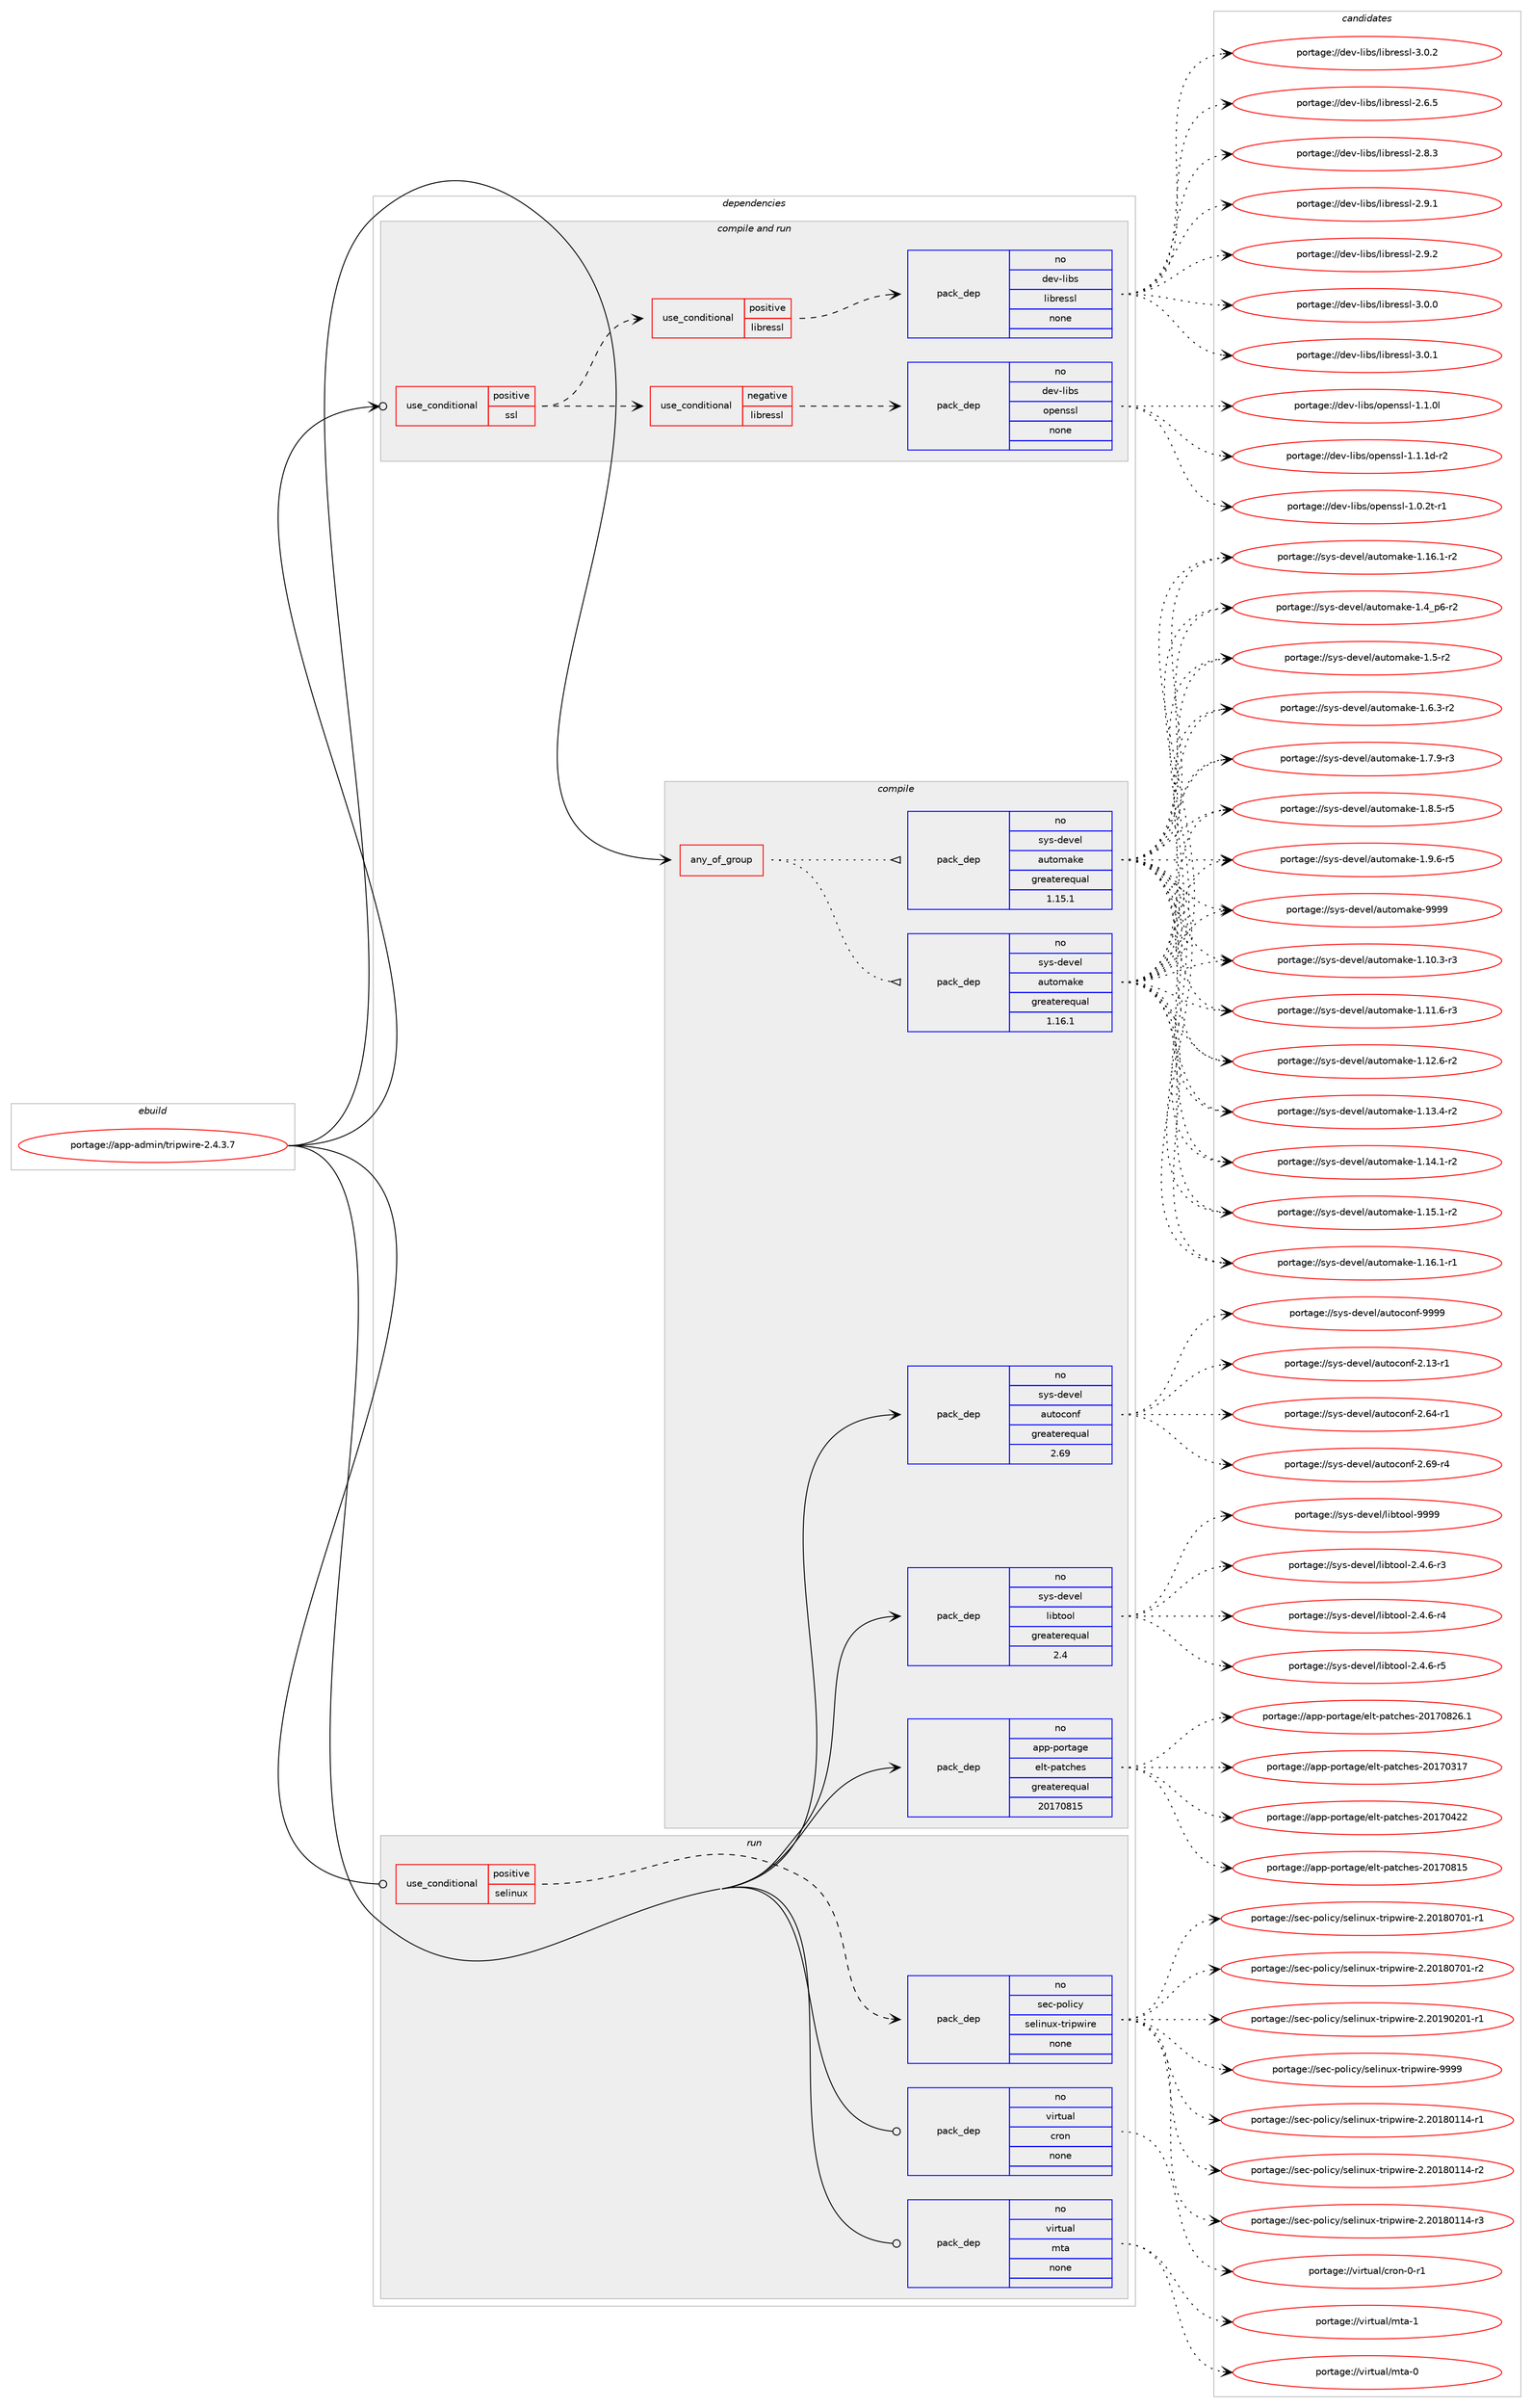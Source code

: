 digraph prolog {

# *************
# Graph options
# *************

newrank=true;
concentrate=true;
compound=true;
graph [rankdir=LR,fontname=Helvetica,fontsize=10,ranksep=1.5];#, ranksep=2.5, nodesep=0.2];
edge  [arrowhead=vee];
node  [fontname=Helvetica,fontsize=10];

# **********
# The ebuild
# **********

subgraph cluster_leftcol {
color=gray;
rank=same;
label=<<i>ebuild</i>>;
id [label="portage://app-admin/tripwire-2.4.3.7", color=red, width=4, href="../app-admin/tripwire-2.4.3.7.svg"];
}

# ****************
# The dependencies
# ****************

subgraph cluster_midcol {
color=gray;
label=<<i>dependencies</i>>;
subgraph cluster_compile {
fillcolor="#eeeeee";
style=filled;
label=<<i>compile</i>>;
subgraph any106 {
dependency7536 [label=<<TABLE BORDER="0" CELLBORDER="1" CELLSPACING="0" CELLPADDING="4"><TR><TD CELLPADDING="10">any_of_group</TD></TR></TABLE>>, shape=none, color=red];subgraph pack5462 {
dependency7537 [label=<<TABLE BORDER="0" CELLBORDER="1" CELLSPACING="0" CELLPADDING="4" WIDTH="220"><TR><TD ROWSPAN="6" CELLPADDING="30">pack_dep</TD></TR><TR><TD WIDTH="110">no</TD></TR><TR><TD>sys-devel</TD></TR><TR><TD>automake</TD></TR><TR><TD>greaterequal</TD></TR><TR><TD>1.16.1</TD></TR></TABLE>>, shape=none, color=blue];
}
dependency7536:e -> dependency7537:w [weight=20,style="dotted",arrowhead="oinv"];
subgraph pack5463 {
dependency7538 [label=<<TABLE BORDER="0" CELLBORDER="1" CELLSPACING="0" CELLPADDING="4" WIDTH="220"><TR><TD ROWSPAN="6" CELLPADDING="30">pack_dep</TD></TR><TR><TD WIDTH="110">no</TD></TR><TR><TD>sys-devel</TD></TR><TR><TD>automake</TD></TR><TR><TD>greaterequal</TD></TR><TR><TD>1.15.1</TD></TR></TABLE>>, shape=none, color=blue];
}
dependency7536:e -> dependency7538:w [weight=20,style="dotted",arrowhead="oinv"];
}
id:e -> dependency7536:w [weight=20,style="solid",arrowhead="vee"];
subgraph pack5464 {
dependency7539 [label=<<TABLE BORDER="0" CELLBORDER="1" CELLSPACING="0" CELLPADDING="4" WIDTH="220"><TR><TD ROWSPAN="6" CELLPADDING="30">pack_dep</TD></TR><TR><TD WIDTH="110">no</TD></TR><TR><TD>app-portage</TD></TR><TR><TD>elt-patches</TD></TR><TR><TD>greaterequal</TD></TR><TR><TD>20170815</TD></TR></TABLE>>, shape=none, color=blue];
}
id:e -> dependency7539:w [weight=20,style="solid",arrowhead="vee"];
subgraph pack5465 {
dependency7540 [label=<<TABLE BORDER="0" CELLBORDER="1" CELLSPACING="0" CELLPADDING="4" WIDTH="220"><TR><TD ROWSPAN="6" CELLPADDING="30">pack_dep</TD></TR><TR><TD WIDTH="110">no</TD></TR><TR><TD>sys-devel</TD></TR><TR><TD>autoconf</TD></TR><TR><TD>greaterequal</TD></TR><TR><TD>2.69</TD></TR></TABLE>>, shape=none, color=blue];
}
id:e -> dependency7540:w [weight=20,style="solid",arrowhead="vee"];
subgraph pack5466 {
dependency7541 [label=<<TABLE BORDER="0" CELLBORDER="1" CELLSPACING="0" CELLPADDING="4" WIDTH="220"><TR><TD ROWSPAN="6" CELLPADDING="30">pack_dep</TD></TR><TR><TD WIDTH="110">no</TD></TR><TR><TD>sys-devel</TD></TR><TR><TD>libtool</TD></TR><TR><TD>greaterequal</TD></TR><TR><TD>2.4</TD></TR></TABLE>>, shape=none, color=blue];
}
id:e -> dependency7541:w [weight=20,style="solid",arrowhead="vee"];
}
subgraph cluster_compileandrun {
fillcolor="#eeeeee";
style=filled;
label=<<i>compile and run</i>>;
subgraph cond1967 {
dependency7542 [label=<<TABLE BORDER="0" CELLBORDER="1" CELLSPACING="0" CELLPADDING="4"><TR><TD ROWSPAN="3" CELLPADDING="10">use_conditional</TD></TR><TR><TD>positive</TD></TR><TR><TD>ssl</TD></TR></TABLE>>, shape=none, color=red];
subgraph cond1968 {
dependency7543 [label=<<TABLE BORDER="0" CELLBORDER="1" CELLSPACING="0" CELLPADDING="4"><TR><TD ROWSPAN="3" CELLPADDING="10">use_conditional</TD></TR><TR><TD>negative</TD></TR><TR><TD>libressl</TD></TR></TABLE>>, shape=none, color=red];
subgraph pack5467 {
dependency7544 [label=<<TABLE BORDER="0" CELLBORDER="1" CELLSPACING="0" CELLPADDING="4" WIDTH="220"><TR><TD ROWSPAN="6" CELLPADDING="30">pack_dep</TD></TR><TR><TD WIDTH="110">no</TD></TR><TR><TD>dev-libs</TD></TR><TR><TD>openssl</TD></TR><TR><TD>none</TD></TR><TR><TD></TD></TR></TABLE>>, shape=none, color=blue];
}
dependency7543:e -> dependency7544:w [weight=20,style="dashed",arrowhead="vee"];
}
dependency7542:e -> dependency7543:w [weight=20,style="dashed",arrowhead="vee"];
subgraph cond1969 {
dependency7545 [label=<<TABLE BORDER="0" CELLBORDER="1" CELLSPACING="0" CELLPADDING="4"><TR><TD ROWSPAN="3" CELLPADDING="10">use_conditional</TD></TR><TR><TD>positive</TD></TR><TR><TD>libressl</TD></TR></TABLE>>, shape=none, color=red];
subgraph pack5468 {
dependency7546 [label=<<TABLE BORDER="0" CELLBORDER="1" CELLSPACING="0" CELLPADDING="4" WIDTH="220"><TR><TD ROWSPAN="6" CELLPADDING="30">pack_dep</TD></TR><TR><TD WIDTH="110">no</TD></TR><TR><TD>dev-libs</TD></TR><TR><TD>libressl</TD></TR><TR><TD>none</TD></TR><TR><TD></TD></TR></TABLE>>, shape=none, color=blue];
}
dependency7545:e -> dependency7546:w [weight=20,style="dashed",arrowhead="vee"];
}
dependency7542:e -> dependency7545:w [weight=20,style="dashed",arrowhead="vee"];
}
id:e -> dependency7542:w [weight=20,style="solid",arrowhead="odotvee"];
}
subgraph cluster_run {
fillcolor="#eeeeee";
style=filled;
label=<<i>run</i>>;
subgraph cond1970 {
dependency7547 [label=<<TABLE BORDER="0" CELLBORDER="1" CELLSPACING="0" CELLPADDING="4"><TR><TD ROWSPAN="3" CELLPADDING="10">use_conditional</TD></TR><TR><TD>positive</TD></TR><TR><TD>selinux</TD></TR></TABLE>>, shape=none, color=red];
subgraph pack5469 {
dependency7548 [label=<<TABLE BORDER="0" CELLBORDER="1" CELLSPACING="0" CELLPADDING="4" WIDTH="220"><TR><TD ROWSPAN="6" CELLPADDING="30">pack_dep</TD></TR><TR><TD WIDTH="110">no</TD></TR><TR><TD>sec-policy</TD></TR><TR><TD>selinux-tripwire</TD></TR><TR><TD>none</TD></TR><TR><TD></TD></TR></TABLE>>, shape=none, color=blue];
}
dependency7547:e -> dependency7548:w [weight=20,style="dashed",arrowhead="vee"];
}
id:e -> dependency7547:w [weight=20,style="solid",arrowhead="odot"];
subgraph pack5470 {
dependency7549 [label=<<TABLE BORDER="0" CELLBORDER="1" CELLSPACING="0" CELLPADDING="4" WIDTH="220"><TR><TD ROWSPAN="6" CELLPADDING="30">pack_dep</TD></TR><TR><TD WIDTH="110">no</TD></TR><TR><TD>virtual</TD></TR><TR><TD>cron</TD></TR><TR><TD>none</TD></TR><TR><TD></TD></TR></TABLE>>, shape=none, color=blue];
}
id:e -> dependency7549:w [weight=20,style="solid",arrowhead="odot"];
subgraph pack5471 {
dependency7550 [label=<<TABLE BORDER="0" CELLBORDER="1" CELLSPACING="0" CELLPADDING="4" WIDTH="220"><TR><TD ROWSPAN="6" CELLPADDING="30">pack_dep</TD></TR><TR><TD WIDTH="110">no</TD></TR><TR><TD>virtual</TD></TR><TR><TD>mta</TD></TR><TR><TD>none</TD></TR><TR><TD></TD></TR></TABLE>>, shape=none, color=blue];
}
id:e -> dependency7550:w [weight=20,style="solid",arrowhead="odot"];
}
}

# **************
# The candidates
# **************

subgraph cluster_choices {
rank=same;
color=gray;
label=<<i>candidates</i>>;

subgraph choice5462 {
color=black;
nodesep=1;
choiceportage11512111545100101118101108479711711611110997107101454946494846514511451 [label="portage://sys-devel/automake-1.10.3-r3", color=red, width=4,href="../sys-devel/automake-1.10.3-r3.svg"];
choiceportage11512111545100101118101108479711711611110997107101454946494946544511451 [label="portage://sys-devel/automake-1.11.6-r3", color=red, width=4,href="../sys-devel/automake-1.11.6-r3.svg"];
choiceportage11512111545100101118101108479711711611110997107101454946495046544511450 [label="portage://sys-devel/automake-1.12.6-r2", color=red, width=4,href="../sys-devel/automake-1.12.6-r2.svg"];
choiceportage11512111545100101118101108479711711611110997107101454946495146524511450 [label="portage://sys-devel/automake-1.13.4-r2", color=red, width=4,href="../sys-devel/automake-1.13.4-r2.svg"];
choiceportage11512111545100101118101108479711711611110997107101454946495246494511450 [label="portage://sys-devel/automake-1.14.1-r2", color=red, width=4,href="../sys-devel/automake-1.14.1-r2.svg"];
choiceportage11512111545100101118101108479711711611110997107101454946495346494511450 [label="portage://sys-devel/automake-1.15.1-r2", color=red, width=4,href="../sys-devel/automake-1.15.1-r2.svg"];
choiceportage11512111545100101118101108479711711611110997107101454946495446494511449 [label="portage://sys-devel/automake-1.16.1-r1", color=red, width=4,href="../sys-devel/automake-1.16.1-r1.svg"];
choiceportage11512111545100101118101108479711711611110997107101454946495446494511450 [label="portage://sys-devel/automake-1.16.1-r2", color=red, width=4,href="../sys-devel/automake-1.16.1-r2.svg"];
choiceportage115121115451001011181011084797117116111109971071014549465295112544511450 [label="portage://sys-devel/automake-1.4_p6-r2", color=red, width=4,href="../sys-devel/automake-1.4_p6-r2.svg"];
choiceportage11512111545100101118101108479711711611110997107101454946534511450 [label="portage://sys-devel/automake-1.5-r2", color=red, width=4,href="../sys-devel/automake-1.5-r2.svg"];
choiceportage115121115451001011181011084797117116111109971071014549465446514511450 [label="portage://sys-devel/automake-1.6.3-r2", color=red, width=4,href="../sys-devel/automake-1.6.3-r2.svg"];
choiceportage115121115451001011181011084797117116111109971071014549465546574511451 [label="portage://sys-devel/automake-1.7.9-r3", color=red, width=4,href="../sys-devel/automake-1.7.9-r3.svg"];
choiceportage115121115451001011181011084797117116111109971071014549465646534511453 [label="portage://sys-devel/automake-1.8.5-r5", color=red, width=4,href="../sys-devel/automake-1.8.5-r5.svg"];
choiceportage115121115451001011181011084797117116111109971071014549465746544511453 [label="portage://sys-devel/automake-1.9.6-r5", color=red, width=4,href="../sys-devel/automake-1.9.6-r5.svg"];
choiceportage115121115451001011181011084797117116111109971071014557575757 [label="portage://sys-devel/automake-9999", color=red, width=4,href="../sys-devel/automake-9999.svg"];
dependency7537:e -> choiceportage11512111545100101118101108479711711611110997107101454946494846514511451:w [style=dotted,weight="100"];
dependency7537:e -> choiceportage11512111545100101118101108479711711611110997107101454946494946544511451:w [style=dotted,weight="100"];
dependency7537:e -> choiceportage11512111545100101118101108479711711611110997107101454946495046544511450:w [style=dotted,weight="100"];
dependency7537:e -> choiceportage11512111545100101118101108479711711611110997107101454946495146524511450:w [style=dotted,weight="100"];
dependency7537:e -> choiceportage11512111545100101118101108479711711611110997107101454946495246494511450:w [style=dotted,weight="100"];
dependency7537:e -> choiceportage11512111545100101118101108479711711611110997107101454946495346494511450:w [style=dotted,weight="100"];
dependency7537:e -> choiceportage11512111545100101118101108479711711611110997107101454946495446494511449:w [style=dotted,weight="100"];
dependency7537:e -> choiceportage11512111545100101118101108479711711611110997107101454946495446494511450:w [style=dotted,weight="100"];
dependency7537:e -> choiceportage115121115451001011181011084797117116111109971071014549465295112544511450:w [style=dotted,weight="100"];
dependency7537:e -> choiceportage11512111545100101118101108479711711611110997107101454946534511450:w [style=dotted,weight="100"];
dependency7537:e -> choiceportage115121115451001011181011084797117116111109971071014549465446514511450:w [style=dotted,weight="100"];
dependency7537:e -> choiceportage115121115451001011181011084797117116111109971071014549465546574511451:w [style=dotted,weight="100"];
dependency7537:e -> choiceportage115121115451001011181011084797117116111109971071014549465646534511453:w [style=dotted,weight="100"];
dependency7537:e -> choiceportage115121115451001011181011084797117116111109971071014549465746544511453:w [style=dotted,weight="100"];
dependency7537:e -> choiceportage115121115451001011181011084797117116111109971071014557575757:w [style=dotted,weight="100"];
}
subgraph choice5463 {
color=black;
nodesep=1;
choiceportage11512111545100101118101108479711711611110997107101454946494846514511451 [label="portage://sys-devel/automake-1.10.3-r3", color=red, width=4,href="../sys-devel/automake-1.10.3-r3.svg"];
choiceportage11512111545100101118101108479711711611110997107101454946494946544511451 [label="portage://sys-devel/automake-1.11.6-r3", color=red, width=4,href="../sys-devel/automake-1.11.6-r3.svg"];
choiceportage11512111545100101118101108479711711611110997107101454946495046544511450 [label="portage://sys-devel/automake-1.12.6-r2", color=red, width=4,href="../sys-devel/automake-1.12.6-r2.svg"];
choiceportage11512111545100101118101108479711711611110997107101454946495146524511450 [label="portage://sys-devel/automake-1.13.4-r2", color=red, width=4,href="../sys-devel/automake-1.13.4-r2.svg"];
choiceportage11512111545100101118101108479711711611110997107101454946495246494511450 [label="portage://sys-devel/automake-1.14.1-r2", color=red, width=4,href="../sys-devel/automake-1.14.1-r2.svg"];
choiceportage11512111545100101118101108479711711611110997107101454946495346494511450 [label="portage://sys-devel/automake-1.15.1-r2", color=red, width=4,href="../sys-devel/automake-1.15.1-r2.svg"];
choiceportage11512111545100101118101108479711711611110997107101454946495446494511449 [label="portage://sys-devel/automake-1.16.1-r1", color=red, width=4,href="../sys-devel/automake-1.16.1-r1.svg"];
choiceportage11512111545100101118101108479711711611110997107101454946495446494511450 [label="portage://sys-devel/automake-1.16.1-r2", color=red, width=4,href="../sys-devel/automake-1.16.1-r2.svg"];
choiceportage115121115451001011181011084797117116111109971071014549465295112544511450 [label="portage://sys-devel/automake-1.4_p6-r2", color=red, width=4,href="../sys-devel/automake-1.4_p6-r2.svg"];
choiceportage11512111545100101118101108479711711611110997107101454946534511450 [label="portage://sys-devel/automake-1.5-r2", color=red, width=4,href="../sys-devel/automake-1.5-r2.svg"];
choiceportage115121115451001011181011084797117116111109971071014549465446514511450 [label="portage://sys-devel/automake-1.6.3-r2", color=red, width=4,href="../sys-devel/automake-1.6.3-r2.svg"];
choiceportage115121115451001011181011084797117116111109971071014549465546574511451 [label="portage://sys-devel/automake-1.7.9-r3", color=red, width=4,href="../sys-devel/automake-1.7.9-r3.svg"];
choiceportage115121115451001011181011084797117116111109971071014549465646534511453 [label="portage://sys-devel/automake-1.8.5-r5", color=red, width=4,href="../sys-devel/automake-1.8.5-r5.svg"];
choiceportage115121115451001011181011084797117116111109971071014549465746544511453 [label="portage://sys-devel/automake-1.9.6-r5", color=red, width=4,href="../sys-devel/automake-1.9.6-r5.svg"];
choiceportage115121115451001011181011084797117116111109971071014557575757 [label="portage://sys-devel/automake-9999", color=red, width=4,href="../sys-devel/automake-9999.svg"];
dependency7538:e -> choiceportage11512111545100101118101108479711711611110997107101454946494846514511451:w [style=dotted,weight="100"];
dependency7538:e -> choiceportage11512111545100101118101108479711711611110997107101454946494946544511451:w [style=dotted,weight="100"];
dependency7538:e -> choiceportage11512111545100101118101108479711711611110997107101454946495046544511450:w [style=dotted,weight="100"];
dependency7538:e -> choiceportage11512111545100101118101108479711711611110997107101454946495146524511450:w [style=dotted,weight="100"];
dependency7538:e -> choiceportage11512111545100101118101108479711711611110997107101454946495246494511450:w [style=dotted,weight="100"];
dependency7538:e -> choiceportage11512111545100101118101108479711711611110997107101454946495346494511450:w [style=dotted,weight="100"];
dependency7538:e -> choiceportage11512111545100101118101108479711711611110997107101454946495446494511449:w [style=dotted,weight="100"];
dependency7538:e -> choiceportage11512111545100101118101108479711711611110997107101454946495446494511450:w [style=dotted,weight="100"];
dependency7538:e -> choiceportage115121115451001011181011084797117116111109971071014549465295112544511450:w [style=dotted,weight="100"];
dependency7538:e -> choiceportage11512111545100101118101108479711711611110997107101454946534511450:w [style=dotted,weight="100"];
dependency7538:e -> choiceportage115121115451001011181011084797117116111109971071014549465446514511450:w [style=dotted,weight="100"];
dependency7538:e -> choiceportage115121115451001011181011084797117116111109971071014549465546574511451:w [style=dotted,weight="100"];
dependency7538:e -> choiceportage115121115451001011181011084797117116111109971071014549465646534511453:w [style=dotted,weight="100"];
dependency7538:e -> choiceportage115121115451001011181011084797117116111109971071014549465746544511453:w [style=dotted,weight="100"];
dependency7538:e -> choiceportage115121115451001011181011084797117116111109971071014557575757:w [style=dotted,weight="100"];
}
subgraph choice5464 {
color=black;
nodesep=1;
choiceportage97112112451121111141169710310147101108116451129711699104101115455048495548514955 [label="portage://app-portage/elt-patches-20170317", color=red, width=4,href="../app-portage/elt-patches-20170317.svg"];
choiceportage97112112451121111141169710310147101108116451129711699104101115455048495548525050 [label="portage://app-portage/elt-patches-20170422", color=red, width=4,href="../app-portage/elt-patches-20170422.svg"];
choiceportage97112112451121111141169710310147101108116451129711699104101115455048495548564953 [label="portage://app-portage/elt-patches-20170815", color=red, width=4,href="../app-portage/elt-patches-20170815.svg"];
choiceportage971121124511211111411697103101471011081164511297116991041011154550484955485650544649 [label="portage://app-portage/elt-patches-20170826.1", color=red, width=4,href="../app-portage/elt-patches-20170826.1.svg"];
dependency7539:e -> choiceportage97112112451121111141169710310147101108116451129711699104101115455048495548514955:w [style=dotted,weight="100"];
dependency7539:e -> choiceportage97112112451121111141169710310147101108116451129711699104101115455048495548525050:w [style=dotted,weight="100"];
dependency7539:e -> choiceportage97112112451121111141169710310147101108116451129711699104101115455048495548564953:w [style=dotted,weight="100"];
dependency7539:e -> choiceportage971121124511211111411697103101471011081164511297116991041011154550484955485650544649:w [style=dotted,weight="100"];
}
subgraph choice5465 {
color=black;
nodesep=1;
choiceportage1151211154510010111810110847971171161119911111010245504649514511449 [label="portage://sys-devel/autoconf-2.13-r1", color=red, width=4,href="../sys-devel/autoconf-2.13-r1.svg"];
choiceportage1151211154510010111810110847971171161119911111010245504654524511449 [label="portage://sys-devel/autoconf-2.64-r1", color=red, width=4,href="../sys-devel/autoconf-2.64-r1.svg"];
choiceportage1151211154510010111810110847971171161119911111010245504654574511452 [label="portage://sys-devel/autoconf-2.69-r4", color=red, width=4,href="../sys-devel/autoconf-2.69-r4.svg"];
choiceportage115121115451001011181011084797117116111991111101024557575757 [label="portage://sys-devel/autoconf-9999", color=red, width=4,href="../sys-devel/autoconf-9999.svg"];
dependency7540:e -> choiceportage1151211154510010111810110847971171161119911111010245504649514511449:w [style=dotted,weight="100"];
dependency7540:e -> choiceportage1151211154510010111810110847971171161119911111010245504654524511449:w [style=dotted,weight="100"];
dependency7540:e -> choiceportage1151211154510010111810110847971171161119911111010245504654574511452:w [style=dotted,weight="100"];
dependency7540:e -> choiceportage115121115451001011181011084797117116111991111101024557575757:w [style=dotted,weight="100"];
}
subgraph choice5466 {
color=black;
nodesep=1;
choiceportage1151211154510010111810110847108105981161111111084550465246544511451 [label="portage://sys-devel/libtool-2.4.6-r3", color=red, width=4,href="../sys-devel/libtool-2.4.6-r3.svg"];
choiceportage1151211154510010111810110847108105981161111111084550465246544511452 [label="portage://sys-devel/libtool-2.4.6-r4", color=red, width=4,href="../sys-devel/libtool-2.4.6-r4.svg"];
choiceportage1151211154510010111810110847108105981161111111084550465246544511453 [label="portage://sys-devel/libtool-2.4.6-r5", color=red, width=4,href="../sys-devel/libtool-2.4.6-r5.svg"];
choiceportage1151211154510010111810110847108105981161111111084557575757 [label="portage://sys-devel/libtool-9999", color=red, width=4,href="../sys-devel/libtool-9999.svg"];
dependency7541:e -> choiceportage1151211154510010111810110847108105981161111111084550465246544511451:w [style=dotted,weight="100"];
dependency7541:e -> choiceportage1151211154510010111810110847108105981161111111084550465246544511452:w [style=dotted,weight="100"];
dependency7541:e -> choiceportage1151211154510010111810110847108105981161111111084550465246544511453:w [style=dotted,weight="100"];
dependency7541:e -> choiceportage1151211154510010111810110847108105981161111111084557575757:w [style=dotted,weight="100"];
}
subgraph choice5467 {
color=black;
nodesep=1;
choiceportage1001011184510810598115471111121011101151151084549464846501164511449 [label="portage://dev-libs/openssl-1.0.2t-r1", color=red, width=4,href="../dev-libs/openssl-1.0.2t-r1.svg"];
choiceportage100101118451081059811547111112101110115115108454946494648108 [label="portage://dev-libs/openssl-1.1.0l", color=red, width=4,href="../dev-libs/openssl-1.1.0l.svg"];
choiceportage1001011184510810598115471111121011101151151084549464946491004511450 [label="portage://dev-libs/openssl-1.1.1d-r2", color=red, width=4,href="../dev-libs/openssl-1.1.1d-r2.svg"];
dependency7544:e -> choiceportage1001011184510810598115471111121011101151151084549464846501164511449:w [style=dotted,weight="100"];
dependency7544:e -> choiceportage100101118451081059811547111112101110115115108454946494648108:w [style=dotted,weight="100"];
dependency7544:e -> choiceportage1001011184510810598115471111121011101151151084549464946491004511450:w [style=dotted,weight="100"];
}
subgraph choice5468 {
color=black;
nodesep=1;
choiceportage10010111845108105981154710810598114101115115108455046544653 [label="portage://dev-libs/libressl-2.6.5", color=red, width=4,href="../dev-libs/libressl-2.6.5.svg"];
choiceportage10010111845108105981154710810598114101115115108455046564651 [label="portage://dev-libs/libressl-2.8.3", color=red, width=4,href="../dev-libs/libressl-2.8.3.svg"];
choiceportage10010111845108105981154710810598114101115115108455046574649 [label="portage://dev-libs/libressl-2.9.1", color=red, width=4,href="../dev-libs/libressl-2.9.1.svg"];
choiceportage10010111845108105981154710810598114101115115108455046574650 [label="portage://dev-libs/libressl-2.9.2", color=red, width=4,href="../dev-libs/libressl-2.9.2.svg"];
choiceportage10010111845108105981154710810598114101115115108455146484648 [label="portage://dev-libs/libressl-3.0.0", color=red, width=4,href="../dev-libs/libressl-3.0.0.svg"];
choiceportage10010111845108105981154710810598114101115115108455146484649 [label="portage://dev-libs/libressl-3.0.1", color=red, width=4,href="../dev-libs/libressl-3.0.1.svg"];
choiceportage10010111845108105981154710810598114101115115108455146484650 [label="portage://dev-libs/libressl-3.0.2", color=red, width=4,href="../dev-libs/libressl-3.0.2.svg"];
dependency7546:e -> choiceportage10010111845108105981154710810598114101115115108455046544653:w [style=dotted,weight="100"];
dependency7546:e -> choiceportage10010111845108105981154710810598114101115115108455046564651:w [style=dotted,weight="100"];
dependency7546:e -> choiceportage10010111845108105981154710810598114101115115108455046574649:w [style=dotted,weight="100"];
dependency7546:e -> choiceportage10010111845108105981154710810598114101115115108455046574650:w [style=dotted,weight="100"];
dependency7546:e -> choiceportage10010111845108105981154710810598114101115115108455146484648:w [style=dotted,weight="100"];
dependency7546:e -> choiceportage10010111845108105981154710810598114101115115108455146484649:w [style=dotted,weight="100"];
dependency7546:e -> choiceportage10010111845108105981154710810598114101115115108455146484650:w [style=dotted,weight="100"];
}
subgraph choice5469 {
color=black;
nodesep=1;
choiceportage115101994511211110810599121471151011081051101171204511611410511211910511410145504650484956484949524511449 [label="portage://sec-policy/selinux-tripwire-2.20180114-r1", color=red, width=4,href="../sec-policy/selinux-tripwire-2.20180114-r1.svg"];
choiceportage115101994511211110810599121471151011081051101171204511611410511211910511410145504650484956484949524511450 [label="portage://sec-policy/selinux-tripwire-2.20180114-r2", color=red, width=4,href="../sec-policy/selinux-tripwire-2.20180114-r2.svg"];
choiceportage115101994511211110810599121471151011081051101171204511611410511211910511410145504650484956484949524511451 [label="portage://sec-policy/selinux-tripwire-2.20180114-r3", color=red, width=4,href="../sec-policy/selinux-tripwire-2.20180114-r3.svg"];
choiceportage115101994511211110810599121471151011081051101171204511611410511211910511410145504650484956485548494511449 [label="portage://sec-policy/selinux-tripwire-2.20180701-r1", color=red, width=4,href="../sec-policy/selinux-tripwire-2.20180701-r1.svg"];
choiceportage115101994511211110810599121471151011081051101171204511611410511211910511410145504650484956485548494511450 [label="portage://sec-policy/selinux-tripwire-2.20180701-r2", color=red, width=4,href="../sec-policy/selinux-tripwire-2.20180701-r2.svg"];
choiceportage115101994511211110810599121471151011081051101171204511611410511211910511410145504650484957485048494511449 [label="portage://sec-policy/selinux-tripwire-2.20190201-r1", color=red, width=4,href="../sec-policy/selinux-tripwire-2.20190201-r1.svg"];
choiceportage11510199451121111081059912147115101108105110117120451161141051121191051141014557575757 [label="portage://sec-policy/selinux-tripwire-9999", color=red, width=4,href="../sec-policy/selinux-tripwire-9999.svg"];
dependency7548:e -> choiceportage115101994511211110810599121471151011081051101171204511611410511211910511410145504650484956484949524511449:w [style=dotted,weight="100"];
dependency7548:e -> choiceportage115101994511211110810599121471151011081051101171204511611410511211910511410145504650484956484949524511450:w [style=dotted,weight="100"];
dependency7548:e -> choiceportage115101994511211110810599121471151011081051101171204511611410511211910511410145504650484956484949524511451:w [style=dotted,weight="100"];
dependency7548:e -> choiceportage115101994511211110810599121471151011081051101171204511611410511211910511410145504650484956485548494511449:w [style=dotted,weight="100"];
dependency7548:e -> choiceportage115101994511211110810599121471151011081051101171204511611410511211910511410145504650484956485548494511450:w [style=dotted,weight="100"];
dependency7548:e -> choiceportage115101994511211110810599121471151011081051101171204511611410511211910511410145504650484957485048494511449:w [style=dotted,weight="100"];
dependency7548:e -> choiceportage11510199451121111081059912147115101108105110117120451161141051121191051141014557575757:w [style=dotted,weight="100"];
}
subgraph choice5470 {
color=black;
nodesep=1;
choiceportage11810511411611797108479911411111045484511449 [label="portage://virtual/cron-0-r1", color=red, width=4,href="../virtual/cron-0-r1.svg"];
dependency7549:e -> choiceportage11810511411611797108479911411111045484511449:w [style=dotted,weight="100"];
}
subgraph choice5471 {
color=black;
nodesep=1;
choiceportage1181051141161179710847109116974548 [label="portage://virtual/mta-0", color=red, width=4,href="../virtual/mta-0.svg"];
choiceportage1181051141161179710847109116974549 [label="portage://virtual/mta-1", color=red, width=4,href="../virtual/mta-1.svg"];
dependency7550:e -> choiceportage1181051141161179710847109116974548:w [style=dotted,weight="100"];
dependency7550:e -> choiceportage1181051141161179710847109116974549:w [style=dotted,weight="100"];
}
}

}
